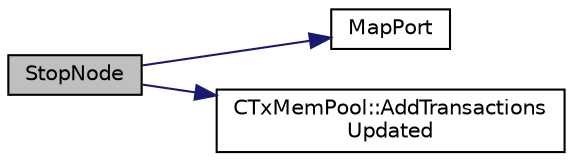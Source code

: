 digraph "StopNode"
{
  edge [fontname="Helvetica",fontsize="10",labelfontname="Helvetica",labelfontsize="10"];
  node [fontname="Helvetica",fontsize="10",shape=record];
  rankdir="LR";
  Node315 [label="StopNode",height=0.2,width=0.4,color="black", fillcolor="grey75", style="filled", fontcolor="black"];
  Node315 -> Node316 [color="midnightblue",fontsize="10",style="solid",fontname="Helvetica"];
  Node316 [label="MapPort",height=0.2,width=0.4,color="black", fillcolor="white", style="filled",URL="$dd/d84/net_8cpp.html#a93e4e6fbe288b6e882e697918695f88e"];
  Node315 -> Node317 [color="midnightblue",fontsize="10",style="solid",fontname="Helvetica"];
  Node317 [label="CTxMemPool::AddTransactions\lUpdated",height=0.2,width=0.4,color="black", fillcolor="white", style="filled",URL="$db/d98/class_c_tx_mem_pool.html#a3039b67e5eebaa3ff830261c192816f2"];
}
